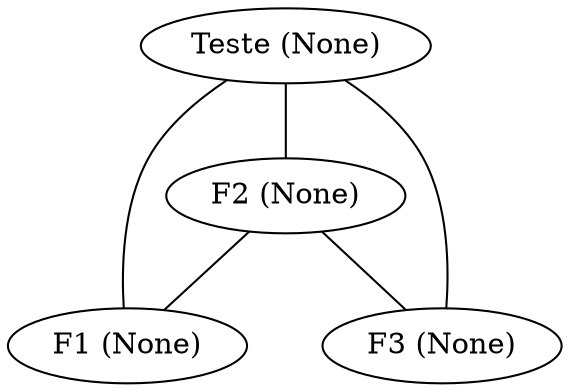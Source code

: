 graph {
   "Teste (None)"--"F1 (None)"
   "Teste (None)"--"F2 (None)"
   "Teste (None)"--"F3 (None)"
   "F2 (None)"--"F3 (None)"
   "F2 (None)"--"F1 (None)"
}